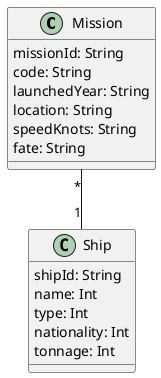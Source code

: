 @startuml "ShipMission"


class Mission{
  missionId: String
  code: String
  launchedYear: String
  location: String
  speedKnots: String
  fate: String
}

class Ship{
  shipId: String    
  name: Int
  type: Int
  nationality: Int
  tonnage: Int
}



Mission "*" -- "1" Ship


@enduml